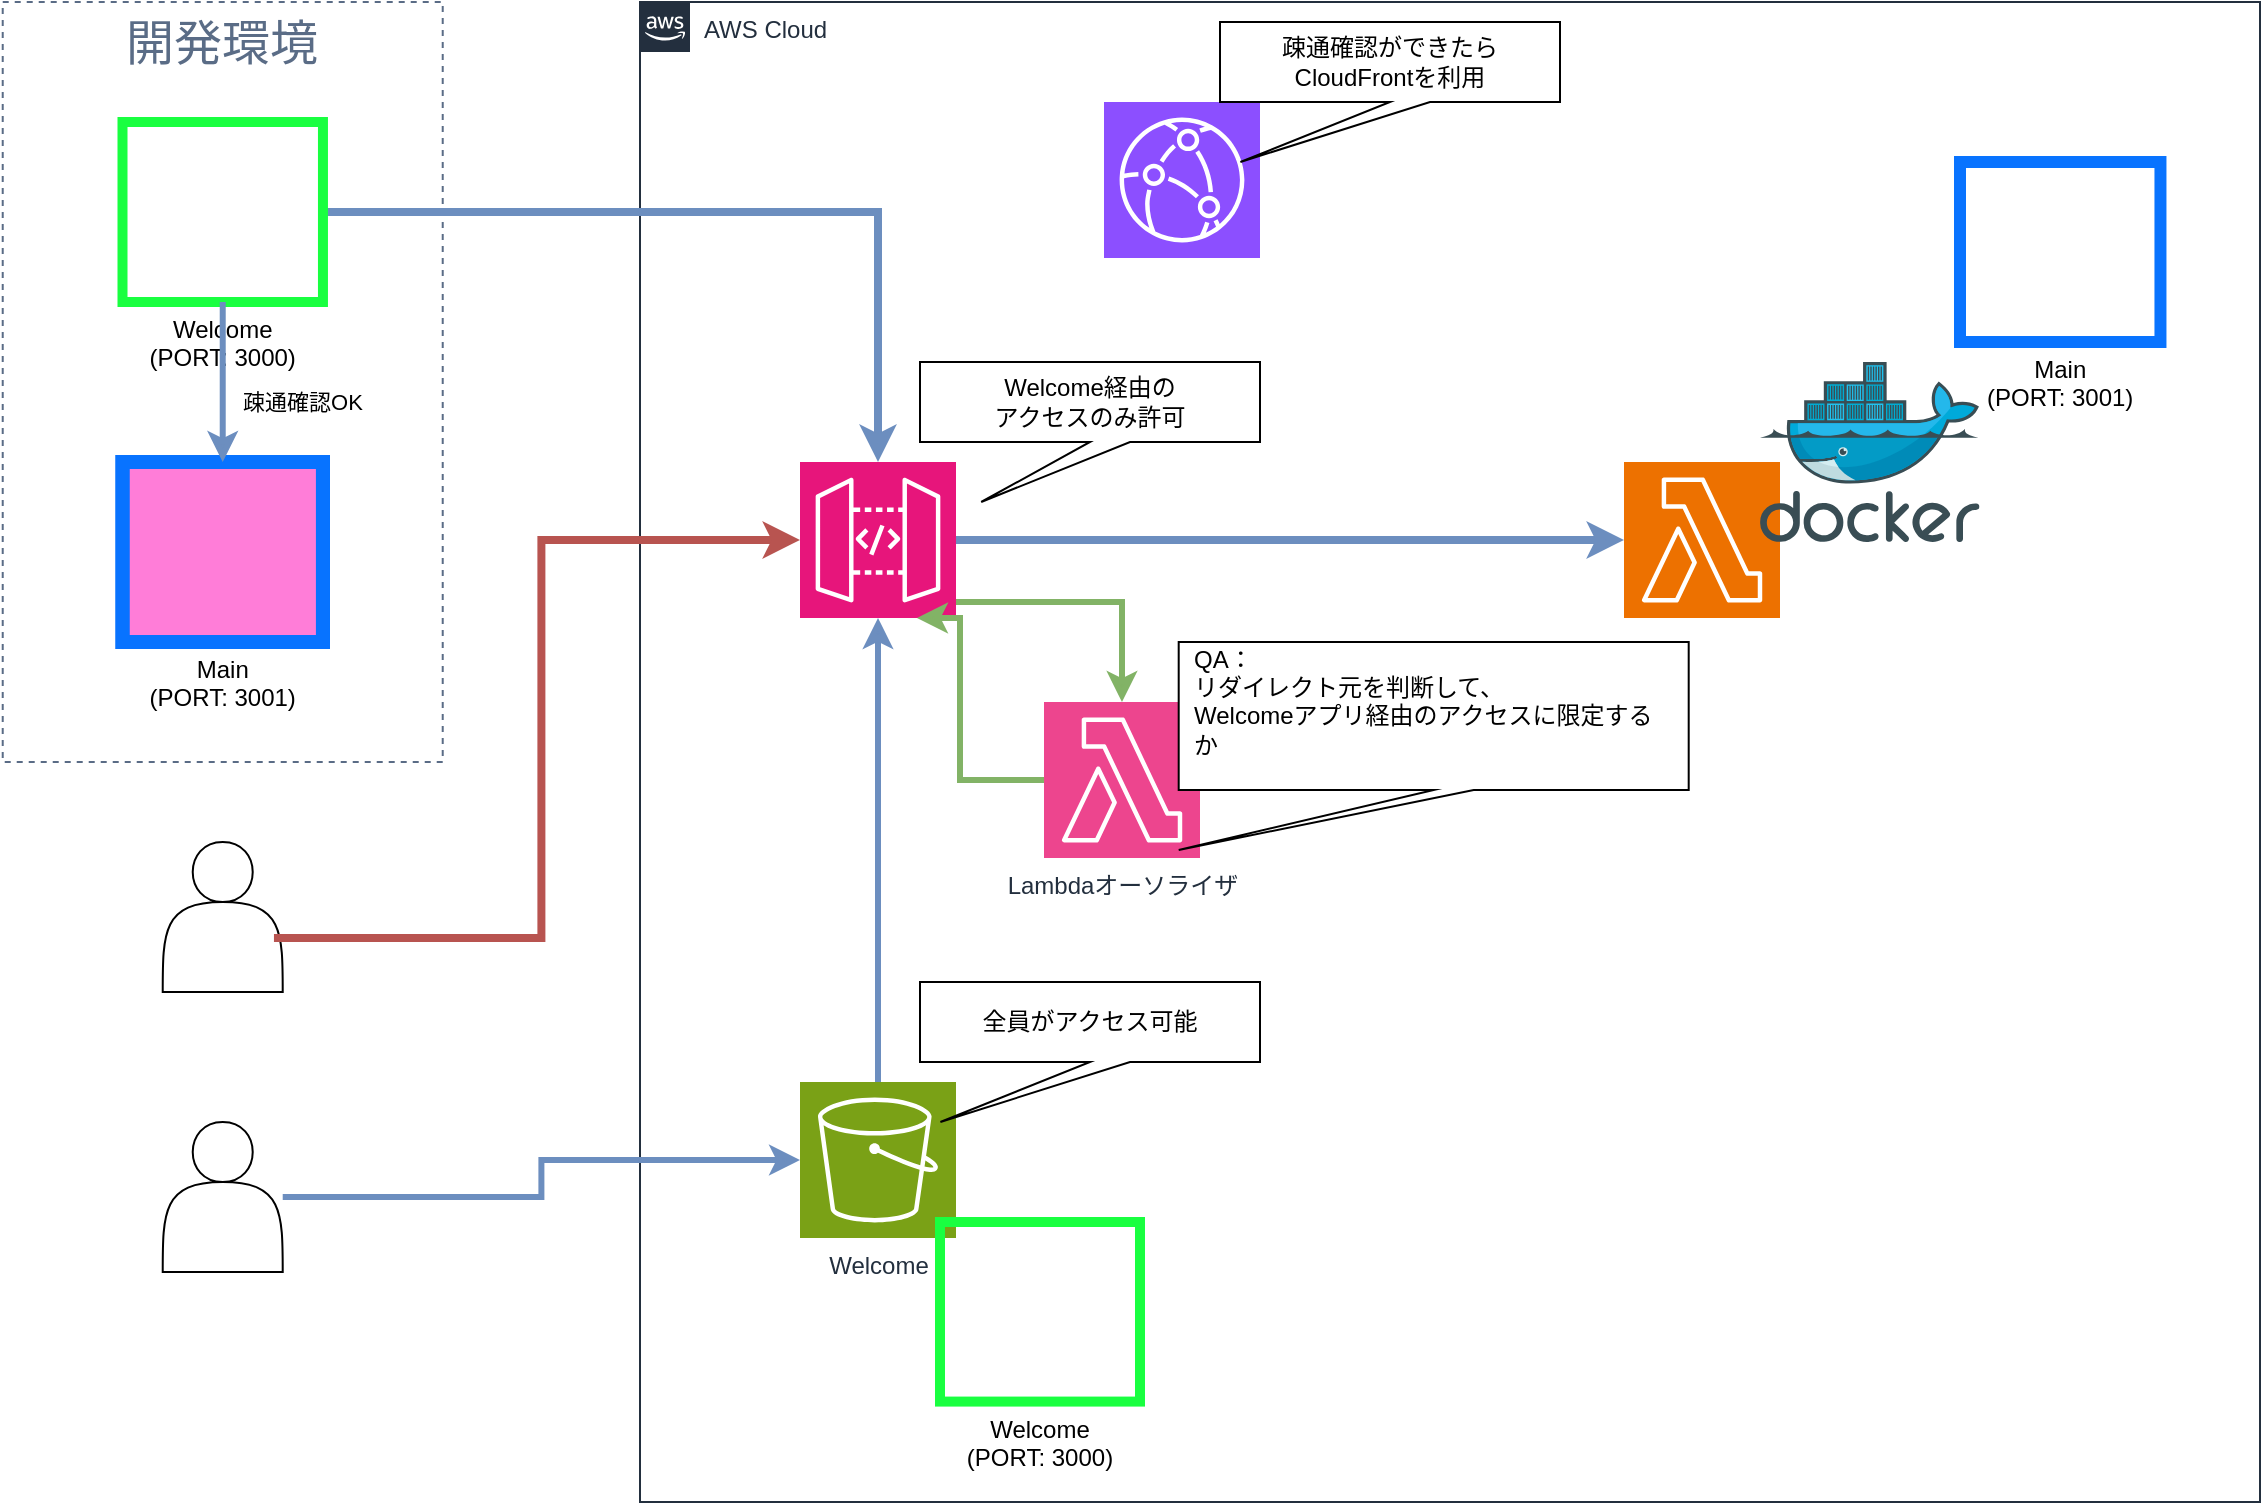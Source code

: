 <mxfile version="24.7.13">
  <diagram name="ページ1" id="oKM_rWbbFsQeyxLx6hBT">
    <mxGraphModel dx="1434" dy="785" grid="1" gridSize="10" guides="1" tooltips="1" connect="1" arrows="1" fold="1" page="1" pageScale="1" pageWidth="827" pageHeight="1169" math="0" shadow="0">
      <root>
        <mxCell id="0" />
        <mxCell id="1" parent="0" />
        <mxCell id="fsGPkaUiXoxHUEZwdyoa-4" value="&lt;span style=&quot;font-size: 24px;&quot;&gt;開発環境&lt;/span&gt;" style="fillColor=none;strokeColor=#5A6C86;dashed=1;verticalAlign=top;fontStyle=0;fontColor=#5A6C86;whiteSpace=wrap;html=1;" vertex="1" parent="1">
          <mxGeometry x="61.36" y="120" width="220" height="380" as="geometry" />
        </mxCell>
        <mxCell id="fsGPkaUiXoxHUEZwdyoa-3" value="AWS Cloud" style="points=[[0,0],[0.25,0],[0.5,0],[0.75,0],[1,0],[1,0.25],[1,0.5],[1,0.75],[1,1],[0.75,1],[0.5,1],[0.25,1],[0,1],[0,0.75],[0,0.5],[0,0.25]];outlineConnect=0;gradientColor=none;html=1;whiteSpace=wrap;fontSize=12;fontStyle=0;container=1;pointerEvents=0;collapsible=0;recursiveResize=0;shape=mxgraph.aws4.group;grIcon=mxgraph.aws4.group_aws_cloud_alt;strokeColor=#232F3E;fillColor=none;verticalAlign=top;align=left;spacingLeft=30;fontColor=#232F3E;dashed=0;" vertex="1" parent="1">
          <mxGeometry x="380" y="120" width="810" height="750" as="geometry" />
        </mxCell>
        <mxCell id="fsGPkaUiXoxHUEZwdyoa-16" style="edgeStyle=orthogonalEdgeStyle;rounded=0;orthogonalLoop=1;jettySize=auto;html=1;fillColor=#dae8fc;strokeColor=#6c8ebf;strokeWidth=4;" edge="1" parent="fsGPkaUiXoxHUEZwdyoa-3" source="fsGPkaUiXoxHUEZwdyoa-5" target="fsGPkaUiXoxHUEZwdyoa-6">
          <mxGeometry relative="1" as="geometry" />
        </mxCell>
        <mxCell id="fsGPkaUiXoxHUEZwdyoa-35" style="edgeStyle=orthogonalEdgeStyle;rounded=0;orthogonalLoop=1;jettySize=auto;html=1;fillColor=#d5e8d4;strokeColor=#82b366;strokeWidth=3;" edge="1" parent="fsGPkaUiXoxHUEZwdyoa-3" source="fsGPkaUiXoxHUEZwdyoa-5" target="fsGPkaUiXoxHUEZwdyoa-33">
          <mxGeometry relative="1" as="geometry">
            <Array as="points">
              <mxPoint x="241" y="300" />
            </Array>
          </mxGeometry>
        </mxCell>
        <mxCell id="fsGPkaUiXoxHUEZwdyoa-5" value="" style="sketch=0;points=[[0,0,0],[0.25,0,0],[0.5,0,0],[0.75,0,0],[1,0,0],[0,1,0],[0.25,1,0],[0.5,1,0],[0.75,1,0],[1,1,0],[0,0.25,0],[0,0.5,0],[0,0.75,0],[1,0.25,0],[1,0.5,0],[1,0.75,0]];outlineConnect=0;fontColor=#232F3E;fillColor=#E7157B;strokeColor=#ffffff;dashed=0;verticalLabelPosition=bottom;verticalAlign=top;align=center;html=1;fontSize=12;fontStyle=0;aspect=fixed;shape=mxgraph.aws4.resourceIcon;resIcon=mxgraph.aws4.api_gateway;" vertex="1" parent="fsGPkaUiXoxHUEZwdyoa-3">
          <mxGeometry x="80" y="230" width="78" height="78" as="geometry" />
        </mxCell>
        <mxCell id="fsGPkaUiXoxHUEZwdyoa-6" value="" style="sketch=0;points=[[0,0,0],[0.25,0,0],[0.5,0,0],[0.75,0,0],[1,0,0],[0,1,0],[0.25,1,0],[0.5,1,0],[0.75,1,0],[1,1,0],[0,0.25,0],[0,0.5,0],[0,0.75,0],[1,0.25,0],[1,0.5,0],[1,0.75,0]];outlineConnect=0;fontColor=#232F3E;fillColor=#ED7100;strokeColor=#ffffff;dashed=0;verticalLabelPosition=bottom;verticalAlign=top;align=center;html=1;fontSize=12;fontStyle=0;aspect=fixed;shape=mxgraph.aws4.resourceIcon;resIcon=mxgraph.aws4.lambda;" vertex="1" parent="fsGPkaUiXoxHUEZwdyoa-3">
          <mxGeometry x="492" y="230" width="78" height="78" as="geometry" />
        </mxCell>
        <mxCell id="fsGPkaUiXoxHUEZwdyoa-18" value="Main&#xa;(PORT: 3001)" style="shape=image;verticalLabelPosition=bottom;labelBackgroundColor=default;verticalAlign=top;aspect=fixed;imageAspect=0;image=https://images.ctfassets.net/23aumh6u8s0i/6pjUKboBuFLvCKkE3esaFA/5f2101d6d2add5c615db5e98a553fc44/nextjs.jpeg;imageBorder=#0873FF;strokeWidth=6;" vertex="1" parent="fsGPkaUiXoxHUEZwdyoa-3">
          <mxGeometry x="660" y="80" width="100.23" height="90" as="geometry" />
        </mxCell>
        <mxCell id="fsGPkaUiXoxHUEZwdyoa-19" value="" style="image;sketch=0;aspect=fixed;html=1;points=[];align=center;fontSize=12;image=img/lib/mscae/Docker.svg;" vertex="1" parent="fsGPkaUiXoxHUEZwdyoa-3">
          <mxGeometry x="560" y="180" width="109.76" height="90" as="geometry" />
        </mxCell>
        <mxCell id="fsGPkaUiXoxHUEZwdyoa-26" style="edgeStyle=orthogonalEdgeStyle;rounded=0;orthogonalLoop=1;jettySize=auto;html=1;fillColor=#dae8fc;strokeColor=#6c8ebf;strokeWidth=3;" edge="1" parent="fsGPkaUiXoxHUEZwdyoa-3" source="fsGPkaUiXoxHUEZwdyoa-23" target="fsGPkaUiXoxHUEZwdyoa-5">
          <mxGeometry relative="1" as="geometry" />
        </mxCell>
        <mxCell id="fsGPkaUiXoxHUEZwdyoa-23" value="Welcome" style="sketch=0;points=[[0,0,0],[0.25,0,0],[0.5,0,0],[0.75,0,0],[1,0,0],[0,1,0],[0.25,1,0],[0.5,1,0],[0.75,1,0],[1,1,0],[0,0.25,0],[0,0.5,0],[0,0.75,0],[1,0.25,0],[1,0.5,0],[1,0.75,0]];outlineConnect=0;fontColor=#232F3E;fillColor=#7AA116;strokeColor=#ffffff;dashed=0;verticalLabelPosition=bottom;verticalAlign=top;align=center;html=1;fontSize=12;fontStyle=0;aspect=fixed;shape=mxgraph.aws4.resourceIcon;resIcon=mxgraph.aws4.s3;" vertex="1" parent="fsGPkaUiXoxHUEZwdyoa-3">
          <mxGeometry x="80" y="540" width="78" height="78" as="geometry" />
        </mxCell>
        <mxCell id="fsGPkaUiXoxHUEZwdyoa-28" value="全員がアクセス可能" style="shape=callout;whiteSpace=wrap;html=1;perimeter=calloutPerimeter;position2=0.06;" vertex="1" parent="fsGPkaUiXoxHUEZwdyoa-3">
          <mxGeometry x="140" y="490" width="170" height="70" as="geometry" />
        </mxCell>
        <mxCell id="fsGPkaUiXoxHUEZwdyoa-30" value="Welcome経由の&lt;div&gt;アクセスのみ許可&lt;/div&gt;" style="shape=callout;whiteSpace=wrap;html=1;perimeter=calloutPerimeter;position2=0.18;" vertex="1" parent="fsGPkaUiXoxHUEZwdyoa-3">
          <mxGeometry x="140" y="180" width="170" height="70" as="geometry" />
        </mxCell>
        <mxCell id="fsGPkaUiXoxHUEZwdyoa-33" value="Lambdaオーソライザ" style="sketch=0;points=[[0,0,0],[0.25,0,0],[0.5,0,0],[0.75,0,0],[1,0,0],[0,1,0],[0.25,1,0],[0.5,1,0],[0.75,1,0],[1,1,0],[0,0.25,0],[0,0.5,0],[0,0.75,0],[1,0.25,0],[1,0.5,0],[1,0.75,0]];outlineConnect=0;fontColor=#232F3E;fillColor=#ED458E;strokeColor=#ffffff;dashed=0;verticalLabelPosition=bottom;verticalAlign=top;align=center;html=1;fontSize=12;fontStyle=0;aspect=fixed;shape=mxgraph.aws4.resourceIcon;resIcon=mxgraph.aws4.lambda;" vertex="1" parent="fsGPkaUiXoxHUEZwdyoa-3">
          <mxGeometry x="202" y="350" width="78" height="78" as="geometry" />
        </mxCell>
        <mxCell id="fsGPkaUiXoxHUEZwdyoa-36" style="edgeStyle=orthogonalEdgeStyle;rounded=0;orthogonalLoop=1;jettySize=auto;html=1;exitX=0;exitY=0.5;exitDx=0;exitDy=0;exitPerimeter=0;entryX=0.75;entryY=1;entryDx=0;entryDy=0;entryPerimeter=0;fillColor=#d5e8d4;strokeColor=#82b366;strokeWidth=3;" edge="1" parent="fsGPkaUiXoxHUEZwdyoa-3" source="fsGPkaUiXoxHUEZwdyoa-33" target="fsGPkaUiXoxHUEZwdyoa-5">
          <mxGeometry relative="1" as="geometry">
            <Array as="points">
              <mxPoint x="160" y="389" />
              <mxPoint x="160" y="308" />
            </Array>
          </mxGeometry>
        </mxCell>
        <mxCell id="fsGPkaUiXoxHUEZwdyoa-37" value="Welcome&#xa;(PORT: 3000)" style="shape=image;verticalLabelPosition=bottom;labelBackgroundColor=default;verticalAlign=top;aspect=fixed;imageAspect=0;image=https://images.ctfassets.net/23aumh6u8s0i/6pjUKboBuFLvCKkE3esaFA/5f2101d6d2add5c615db5e98a553fc44/nextjs.jpeg;strokeWidth=5;imageBorder=#19FF40;" vertex="1" parent="fsGPkaUiXoxHUEZwdyoa-3">
          <mxGeometry x="150" y="610" width="100" height="89.79" as="geometry" />
        </mxCell>
        <mxCell id="fsGPkaUiXoxHUEZwdyoa-42" value="" style="shape=image;verticalLabelPosition=bottom;labelBackgroundColor=default;verticalAlign=top;aspect=fixed;imageAspect=0;image=https://next-auth.js.org/img/logo/logo-sm.png;" vertex="1" parent="fsGPkaUiXoxHUEZwdyoa-3">
          <mxGeometry x="470" y="180" width="54.35" height="60" as="geometry" />
        </mxCell>
        <mxCell id="fsGPkaUiXoxHUEZwdyoa-43" value="" style="shape=image;verticalLabelPosition=bottom;labelBackgroundColor=default;verticalAlign=top;aspect=fixed;imageAspect=0;image=https://next-auth.js.org/img/logo/logo-sm.png;" vertex="1" parent="fsGPkaUiXoxHUEZwdyoa-3">
          <mxGeometry x="240" y="580" width="54.35" height="60" as="geometry" />
        </mxCell>
        <mxCell id="fsGPkaUiXoxHUEZwdyoa-44" value="" style="sketch=0;points=[[0,0,0],[0.25,0,0],[0.5,0,0],[0.75,0,0],[1,0,0],[0,1,0],[0.25,1,0],[0.5,1,0],[0.75,1,0],[1,1,0],[0,0.25,0],[0,0.5,0],[0,0.75,0],[1,0.25,0],[1,0.5,0],[1,0.75,0]];outlineConnect=0;fontColor=#232F3E;fillColor=#8C4FFF;strokeColor=#ffffff;dashed=0;verticalLabelPosition=bottom;verticalAlign=top;align=center;html=1;fontSize=12;fontStyle=0;aspect=fixed;shape=mxgraph.aws4.resourceIcon;resIcon=mxgraph.aws4.cloudfront;" vertex="1" parent="fsGPkaUiXoxHUEZwdyoa-3">
          <mxGeometry x="232" y="50" width="78" height="78" as="geometry" />
        </mxCell>
        <mxCell id="fsGPkaUiXoxHUEZwdyoa-45" value="疎通確認ができたら&lt;div&gt;CloudFrontを利用&lt;/div&gt;" style="shape=callout;whiteSpace=wrap;html=1;perimeter=calloutPerimeter;position2=0.06;" vertex="1" parent="fsGPkaUiXoxHUEZwdyoa-3">
          <mxGeometry x="290" y="10" width="170" height="70" as="geometry" />
        </mxCell>
        <mxCell id="fsGPkaUiXoxHUEZwdyoa-50" value="QA：&lt;div&gt;リダイレクト元を判断して、&lt;/div&gt;&lt;div&gt;Welcomeアプリ経由のアクセスに限定するか&lt;br&gt;&lt;div&gt;&lt;br&gt;&lt;/div&gt;&lt;/div&gt;" style="shape=callout;whiteSpace=wrap;html=1;perimeter=calloutPerimeter;position2=0;align=left;spacing=8;" vertex="1" parent="fsGPkaUiXoxHUEZwdyoa-3">
          <mxGeometry x="269.35" y="320" width="255" height="104" as="geometry" />
        </mxCell>
        <mxCell id="fsGPkaUiXoxHUEZwdyoa-17" style="edgeStyle=orthogonalEdgeStyle;rounded=0;orthogonalLoop=1;jettySize=auto;html=1;exitX=1;exitY=0.5;exitDx=0;exitDy=0;fillColor=#dae8fc;strokeColor=#6c8ebf;strokeWidth=4;" edge="1" parent="1" source="fsGPkaUiXoxHUEZwdyoa-11" target="fsGPkaUiXoxHUEZwdyoa-5">
          <mxGeometry relative="1" as="geometry" />
        </mxCell>
        <mxCell id="fsGPkaUiXoxHUEZwdyoa-11" value="Welcome&#xa;(PORT: 3000)" style="shape=image;verticalLabelPosition=bottom;labelBackgroundColor=default;verticalAlign=top;aspect=fixed;imageAspect=0;image=https://images.ctfassets.net/23aumh6u8s0i/6pjUKboBuFLvCKkE3esaFA/5f2101d6d2add5c615db5e98a553fc44/nextjs.jpeg;strokeWidth=5;imageBorder=#19FF40;" vertex="1" parent="1">
          <mxGeometry x="121.25" y="180" width="100.23" height="90" as="geometry" />
        </mxCell>
        <mxCell id="fsGPkaUiXoxHUEZwdyoa-12" value="Main&#xa;(PORT: 3001)" style="shape=image;verticalLabelPosition=bottom;labelBackgroundColor=default;verticalAlign=top;aspect=fixed;imageAspect=0;image=https://images.ctfassets.net/23aumh6u8s0i/6pjUKboBuFLvCKkE3esaFA/5f2101d6d2add5c615db5e98a553fc44/nextjs.jpeg;imageBackground=#FF7DD8;strokeWidth=7;imageBorder=#0873FF;" vertex="1" parent="1">
          <mxGeometry x="121.25" y="350" width="100.23" height="90" as="geometry" />
        </mxCell>
        <mxCell id="fsGPkaUiXoxHUEZwdyoa-14" value="" style="endArrow=classic;html=1;rounded=0;fillColor=#dae8fc;strokeColor=#6c8ebf;strokeWidth=3;" edge="1" parent="1" source="fsGPkaUiXoxHUEZwdyoa-11" target="fsGPkaUiXoxHUEZwdyoa-12">
          <mxGeometry width="50" height="50" relative="1" as="geometry">
            <mxPoint x="610" y="440" as="sourcePoint" />
            <mxPoint x="660" y="390" as="targetPoint" />
          </mxGeometry>
        </mxCell>
        <mxCell id="fsGPkaUiXoxHUEZwdyoa-51" value="疎通確認OK" style="edgeLabel;html=1;align=center;verticalAlign=middle;resizable=0;points=[];" vertex="1" connectable="0" parent="fsGPkaUiXoxHUEZwdyoa-14">
          <mxGeometry x="0.6" y="1" relative="1" as="geometry">
            <mxPoint x="38" y="-14" as="offset" />
          </mxGeometry>
        </mxCell>
        <mxCell id="fsGPkaUiXoxHUEZwdyoa-20" value="" style="shape=actor;whiteSpace=wrap;html=1;" vertex="1" parent="1">
          <mxGeometry x="141.36" y="540" width="60" height="75" as="geometry" />
        </mxCell>
        <mxCell id="fsGPkaUiXoxHUEZwdyoa-21" style="edgeStyle=orthogonalEdgeStyle;rounded=0;orthogonalLoop=1;jettySize=auto;html=1;entryX=0;entryY=0.5;entryDx=0;entryDy=0;entryPerimeter=0;fillColor=#f8cecc;strokeColor=#b85450;strokeWidth=4;exitX=0.927;exitY=0.64;exitDx=0;exitDy=0;exitPerimeter=0;" edge="1" parent="1" source="fsGPkaUiXoxHUEZwdyoa-20" target="fsGPkaUiXoxHUEZwdyoa-5">
          <mxGeometry relative="1" as="geometry">
            <mxPoint x="350" y="509" as="sourcePoint" />
          </mxGeometry>
        </mxCell>
        <mxCell id="fsGPkaUiXoxHUEZwdyoa-25" style="edgeStyle=orthogonalEdgeStyle;rounded=0;orthogonalLoop=1;jettySize=auto;html=1;fillColor=#dae8fc;strokeColor=#6c8ebf;strokeWidth=3;" edge="1" parent="1" source="fsGPkaUiXoxHUEZwdyoa-24" target="fsGPkaUiXoxHUEZwdyoa-23">
          <mxGeometry relative="1" as="geometry" />
        </mxCell>
        <mxCell id="fsGPkaUiXoxHUEZwdyoa-24" value="" style="shape=actor;whiteSpace=wrap;html=1;" vertex="1" parent="1">
          <mxGeometry x="141.36" y="680" width="60" height="75" as="geometry" />
        </mxCell>
        <mxCell id="fsGPkaUiXoxHUEZwdyoa-40" value="" style="shape=image;verticalLabelPosition=bottom;labelBackgroundColor=default;verticalAlign=top;aspect=fixed;imageAspect=0;image=https://next-auth.js.org/img/logo/logo-sm.png;" vertex="1" parent="1">
          <mxGeometry x="70" y="160" width="54.35" height="60" as="geometry" />
        </mxCell>
        <mxCell id="fsGPkaUiXoxHUEZwdyoa-41" value="" style="shape=image;verticalLabelPosition=bottom;labelBackgroundColor=default;verticalAlign=top;aspect=fixed;imageAspect=0;image=https://next-auth.js.org/img/logo/logo-sm.png;" vertex="1" parent="1">
          <mxGeometry x="70" y="320" width="54.35" height="60" as="geometry" />
        </mxCell>
      </root>
    </mxGraphModel>
  </diagram>
</mxfile>
